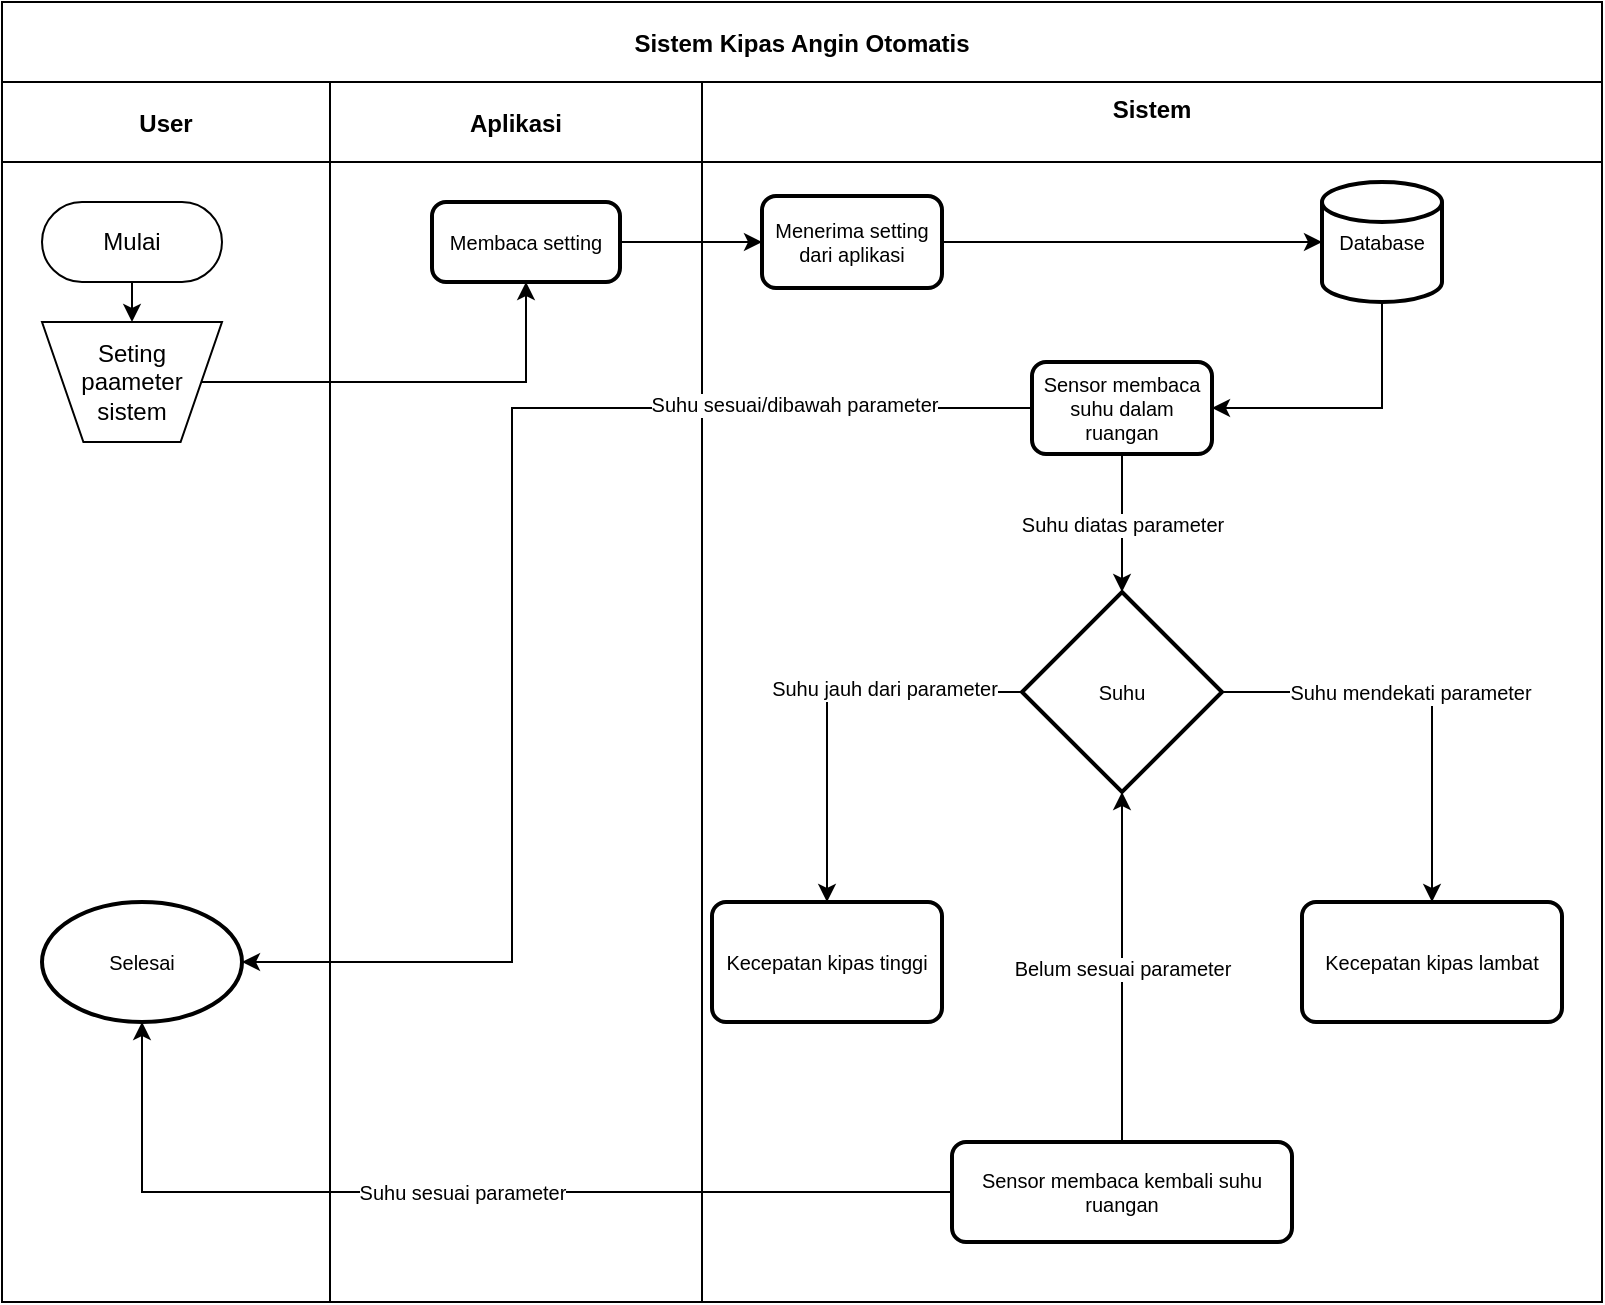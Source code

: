 <mxfile version="17.4.0" type="github">
  <diagram id="kgpKYQtTHZ0yAKxKKP6v" name="Page-1">
    <mxGraphModel dx="1185" dy="614" grid="1" gridSize="10" guides="1" tooltips="1" connect="1" arrows="1" fold="1" page="1" pageScale="1" pageWidth="850" pageHeight="1100" math="0" shadow="0">
      <root>
        <mxCell id="0" />
        <mxCell id="1" parent="0" />
        <mxCell id="3nuBFxr9cyL0pnOWT2aG-1" value="Sistem Kipas Angin Otomatis" style="shape=table;childLayout=tableLayout;startSize=40;collapsible=0;recursiveResize=0;expand=0;fillColor=none;fontStyle=1" parent="1" vertex="1">
          <mxGeometry x="40" y="10" width="800" height="650" as="geometry" />
        </mxCell>
        <mxCell id="3nuBFxr9cyL0pnOWT2aG-3" value="" style="shape=tableRow;horizontal=0;swimlaneHead=0;swimlaneBody=0;top=0;left=0;bottom=0;right=0;fillColor=none;points=[[0,0.5],[1,0.5]];portConstraint=eastwest;startSize=0;collapsible=0;recursiveResize=0;expand=0;fontStyle=1;" parent="3nuBFxr9cyL0pnOWT2aG-1" vertex="1">
          <mxGeometry y="40" width="800" height="610" as="geometry" />
        </mxCell>
        <mxCell id="3nuBFxr9cyL0pnOWT2aG-4" value="User" style="swimlane;swimlaneHead=0;swimlaneBody=0;connectable=0;fillColor=none;startSize=40;collapsible=0;recursiveResize=0;expand=0;fontStyle=1;" parent="3nuBFxr9cyL0pnOWT2aG-3" vertex="1">
          <mxGeometry width="164" height="610" as="geometry">
            <mxRectangle width="164" height="610" as="alternateBounds" />
          </mxGeometry>
        </mxCell>
        <mxCell id="3nuBFxr9cyL0pnOWT2aG-5" style="edgeStyle=orthogonalEdgeStyle;rounded=0;orthogonalLoop=1;jettySize=auto;html=1;" parent="3nuBFxr9cyL0pnOWT2aG-4" source="3nuBFxr9cyL0pnOWT2aG-6" edge="1">
          <mxGeometry relative="1" as="geometry">
            <mxPoint x="65" y="120" as="targetPoint" />
          </mxGeometry>
        </mxCell>
        <mxCell id="3nuBFxr9cyL0pnOWT2aG-6" value="Mulai" style="rounded=1;whiteSpace=wrap;html=1;arcSize=50;" parent="3nuBFxr9cyL0pnOWT2aG-4" vertex="1">
          <mxGeometry x="20" y="60" width="90" height="40" as="geometry" />
        </mxCell>
        <mxCell id="bj0LjVLw_X0Br20WzgA9-2" value="Seting paameter sistem" style="verticalLabelPosition=middle;verticalAlign=middle;html=1;shape=trapezoid;perimeter=trapezoidPerimeter;whiteSpace=wrap;size=0.23;arcSize=10;flipV=1;labelPosition=center;align=center;" vertex="1" parent="3nuBFxr9cyL0pnOWT2aG-4">
          <mxGeometry x="20" y="120" width="90" height="60" as="geometry" />
        </mxCell>
        <mxCell id="bj0LjVLw_X0Br20WzgA9-37" value="Selesai" style="strokeWidth=2;html=1;shape=mxgraph.flowchart.start_1;whiteSpace=wrap;fontSize=10;" vertex="1" parent="3nuBFxr9cyL0pnOWT2aG-4">
          <mxGeometry x="20" y="410" width="100" height="60" as="geometry" />
        </mxCell>
        <mxCell id="3nuBFxr9cyL0pnOWT2aG-8" value="Aplikasi" style="swimlane;swimlaneHead=0;swimlaneBody=0;connectable=0;fillColor=none;startSize=40;collapsible=0;recursiveResize=0;expand=0;fontStyle=1;" parent="3nuBFxr9cyL0pnOWT2aG-3" vertex="1">
          <mxGeometry x="164" width="186" height="610" as="geometry">
            <mxRectangle width="186" height="610" as="alternateBounds" />
          </mxGeometry>
        </mxCell>
        <mxCell id="bj0LjVLw_X0Br20WzgA9-3" value="Membaca setting" style="rounded=1;whiteSpace=wrap;html=1;absoluteArcSize=1;arcSize=14;strokeWidth=2;fontSize=10;" vertex="1" parent="3nuBFxr9cyL0pnOWT2aG-8">
          <mxGeometry x="51" y="60" width="94" height="40" as="geometry" />
        </mxCell>
        <mxCell id="3nuBFxr9cyL0pnOWT2aG-11" value="&#xa;Sistem&#xa;&#xa;" style="swimlane;swimlaneHead=0;swimlaneBody=0;connectable=0;fillColor=none;startSize=40;collapsible=0;recursiveResize=0;expand=0;fontStyle=1;" parent="3nuBFxr9cyL0pnOWT2aG-3" vertex="1">
          <mxGeometry x="350" width="450" height="610" as="geometry">
            <mxRectangle width="450" height="610" as="alternateBounds" />
          </mxGeometry>
        </mxCell>
        <mxCell id="bj0LjVLw_X0Br20WzgA9-8" value="Menerima setting dari aplikasi" style="rounded=1;whiteSpace=wrap;html=1;absoluteArcSize=1;arcSize=14;strokeWidth=2;fontSize=10;" vertex="1" parent="3nuBFxr9cyL0pnOWT2aG-11">
          <mxGeometry x="30" y="57" width="90" height="46" as="geometry" />
        </mxCell>
        <mxCell id="bj0LjVLw_X0Br20WzgA9-14" value="Sensor membaca suhu dalam ruangan" style="rounded=1;whiteSpace=wrap;html=1;absoluteArcSize=1;arcSize=14;strokeWidth=2;fontSize=10;" vertex="1" parent="3nuBFxr9cyL0pnOWT2aG-11">
          <mxGeometry x="165" y="140" width="90" height="46" as="geometry" />
        </mxCell>
        <mxCell id="bj0LjVLw_X0Br20WzgA9-16" value="Database" style="strokeWidth=2;html=1;shape=mxgraph.flowchart.database;whiteSpace=wrap;fontSize=10;" vertex="1" parent="3nuBFxr9cyL0pnOWT2aG-11">
          <mxGeometry x="310" y="50" width="60" height="60" as="geometry" />
        </mxCell>
        <mxCell id="bj0LjVLw_X0Br20WzgA9-17" value="" style="endArrow=classic;html=1;rounded=0;fontSize=10;exitX=1;exitY=0.5;exitDx=0;exitDy=0;entryX=0;entryY=0.5;entryDx=0;entryDy=0;entryPerimeter=0;" edge="1" parent="3nuBFxr9cyL0pnOWT2aG-11" source="bj0LjVLw_X0Br20WzgA9-8" target="bj0LjVLw_X0Br20WzgA9-16">
          <mxGeometry width="50" height="50" relative="1" as="geometry">
            <mxPoint x="125" y="110" as="sourcePoint" />
            <mxPoint x="175" y="60" as="targetPoint" />
          </mxGeometry>
        </mxCell>
        <mxCell id="bj0LjVLw_X0Br20WzgA9-20" value="Kecepatan kipas tinggi" style="rounded=1;whiteSpace=wrap;html=1;absoluteArcSize=1;arcSize=14;strokeWidth=2;fontSize=10;" vertex="1" parent="3nuBFxr9cyL0pnOWT2aG-11">
          <mxGeometry x="5" y="410" width="115" height="60" as="geometry" />
        </mxCell>
        <mxCell id="bj0LjVLw_X0Br20WzgA9-22" value="Suhu" style="strokeWidth=2;html=1;shape=mxgraph.flowchart.decision;whiteSpace=wrap;fontSize=10;" vertex="1" parent="3nuBFxr9cyL0pnOWT2aG-11">
          <mxGeometry x="160" y="255" width="100" height="100" as="geometry" />
        </mxCell>
        <mxCell id="bj0LjVLw_X0Br20WzgA9-23" value="Kecepatan kipas lambat" style="rounded=1;whiteSpace=wrap;html=1;absoluteArcSize=1;arcSize=14;strokeWidth=2;fontSize=10;" vertex="1" parent="3nuBFxr9cyL0pnOWT2aG-11">
          <mxGeometry x="300" y="410" width="130" height="60" as="geometry" />
        </mxCell>
        <mxCell id="bj0LjVLw_X0Br20WzgA9-25" value="" style="edgeStyle=segmentEdgeStyle;endArrow=classic;html=1;rounded=0;fontSize=10;entryX=1;entryY=0.5;entryDx=0;entryDy=0;exitX=0.5;exitY=1;exitDx=0;exitDy=0;exitPerimeter=0;" edge="1" parent="3nuBFxr9cyL0pnOWT2aG-11" source="bj0LjVLw_X0Br20WzgA9-16" target="bj0LjVLw_X0Br20WzgA9-14">
          <mxGeometry width="50" height="50" relative="1" as="geometry">
            <mxPoint x="195" y="180" as="sourcePoint" />
            <mxPoint x="245" y="130" as="targetPoint" />
            <Array as="points">
              <mxPoint x="340" y="163" />
            </Array>
          </mxGeometry>
        </mxCell>
        <mxCell id="bj0LjVLw_X0Br20WzgA9-34" value="Suhu diatas parameter" style="edgeStyle=segmentEdgeStyle;endArrow=classic;html=1;rounded=0;fontSize=10;" edge="1" parent="3nuBFxr9cyL0pnOWT2aG-11" source="bj0LjVLw_X0Br20WzgA9-14" target="bj0LjVLw_X0Br20WzgA9-22">
          <mxGeometry width="50" height="50" relative="1" as="geometry">
            <mxPoint x="-340" y="156" as="sourcePoint" />
            <mxPoint x="470" y="316.711" as="targetPoint" />
          </mxGeometry>
        </mxCell>
        <mxCell id="bj0LjVLw_X0Br20WzgA9-35" value="" style="edgeStyle=segmentEdgeStyle;endArrow=classic;html=1;rounded=0;fontSize=10;" edge="1" parent="3nuBFxr9cyL0pnOWT2aG-11" source="bj0LjVLw_X0Br20WzgA9-22" target="bj0LjVLw_X0Br20WzgA9-23">
          <mxGeometry width="50" height="50" relative="1" as="geometry">
            <mxPoint x="-290" y="250" as="sourcePoint" />
            <mxPoint x="590.711" y="360" as="targetPoint" />
          </mxGeometry>
        </mxCell>
        <mxCell id="bj0LjVLw_X0Br20WzgA9-42" value="&lt;font style=&quot;font-size: 10px&quot;&gt;Suhu mendekati parameter&lt;br&gt;&lt;/font&gt;" style="edgeLabel;html=1;align=center;verticalAlign=middle;resizable=0;points=[];fontSize=10;" vertex="1" connectable="0" parent="bj0LjVLw_X0Br20WzgA9-35">
          <mxGeometry x="-0.316" y="-2" relative="1" as="geometry">
            <mxPoint x="22" y="-2" as="offset" />
          </mxGeometry>
        </mxCell>
        <mxCell id="bj0LjVLw_X0Br20WzgA9-44" value="" style="edgeStyle=segmentEdgeStyle;endArrow=classic;html=1;rounded=0;fontSize=10;entryX=0.5;entryY=0;entryDx=0;entryDy=0;" edge="1" parent="3nuBFxr9cyL0pnOWT2aG-11" source="bj0LjVLw_X0Br20WzgA9-22" target="bj0LjVLw_X0Br20WzgA9-20">
          <mxGeometry width="50" height="50" relative="1" as="geometry">
            <mxPoint x="-300.711" y="305" as="sourcePoint" />
            <mxPoint x="479.289" y="355" as="targetPoint" />
          </mxGeometry>
        </mxCell>
        <mxCell id="bj0LjVLw_X0Br20WzgA9-45" value="Suhu jauh dari parameter" style="edgeLabel;html=1;align=center;verticalAlign=middle;resizable=0;points=[];fontSize=10;" vertex="1" connectable="0" parent="bj0LjVLw_X0Br20WzgA9-44">
          <mxGeometry x="-0.316" y="-2" relative="1" as="geometry">
            <mxPoint as="offset" />
          </mxGeometry>
        </mxCell>
        <mxCell id="bj0LjVLw_X0Br20WzgA9-46" value="Sensor membaca kembali suhu ruangan" style="rounded=1;whiteSpace=wrap;html=1;absoluteArcSize=1;arcSize=14;strokeWidth=2;fontSize=10;" vertex="1" parent="3nuBFxr9cyL0pnOWT2aG-11">
          <mxGeometry x="125" y="530" width="170" height="50" as="geometry" />
        </mxCell>
        <mxCell id="bj0LjVLw_X0Br20WzgA9-48" value="Belum sesuai parameter" style="edgeStyle=segmentEdgeStyle;endArrow=classic;html=1;rounded=0;fontSize=10;entryX=0.5;entryY=1;entryDx=0;entryDy=0;entryPerimeter=0;" edge="1" parent="3nuBFxr9cyL0pnOWT2aG-11" source="bj0LjVLw_X0Br20WzgA9-46" target="bj0LjVLw_X0Br20WzgA9-22">
          <mxGeometry width="50" height="50" relative="1" as="geometry">
            <mxPoint x="-180" y="459.289" as="sourcePoint" />
            <mxPoint x="600" y="509.289" as="targetPoint" />
          </mxGeometry>
        </mxCell>
        <mxCell id="bj0LjVLw_X0Br20WzgA9-5" value="" style="edgeStyle=segmentEdgeStyle;endArrow=classic;html=1;rounded=0;fontSize=10;exitX=1;exitY=0.5;exitDx=0;exitDy=0;entryX=0.5;entryY=1;entryDx=0;entryDy=0;" edge="1" parent="3nuBFxr9cyL0pnOWT2aG-3" source="bj0LjVLw_X0Br20WzgA9-2" target="bj0LjVLw_X0Br20WzgA9-3">
          <mxGeometry width="50" height="50" relative="1" as="geometry">
            <mxPoint x="110" y="170" as="sourcePoint" />
            <mxPoint x="160" y="120" as="targetPoint" />
          </mxGeometry>
        </mxCell>
        <mxCell id="bj0LjVLw_X0Br20WzgA9-13" value="" style="endArrow=classic;html=1;rounded=0;fontSize=10;exitX=1;exitY=0.5;exitDx=0;exitDy=0;" edge="1" parent="3nuBFxr9cyL0pnOWT2aG-3" source="bj0LjVLw_X0Br20WzgA9-3" target="bj0LjVLw_X0Br20WzgA9-8">
          <mxGeometry width="50" height="50" relative="1" as="geometry">
            <mxPoint x="280" y="100" as="sourcePoint" />
            <mxPoint x="330" y="50" as="targetPoint" />
          </mxGeometry>
        </mxCell>
        <mxCell id="bj0LjVLw_X0Br20WzgA9-38" value="" style="edgeStyle=segmentEdgeStyle;endArrow=classic;html=1;rounded=0;fontSize=10;entryX=1;entryY=0.5;entryDx=0;entryDy=0;entryPerimeter=0;" edge="1" parent="3nuBFxr9cyL0pnOWT2aG-3" source="bj0LjVLw_X0Br20WzgA9-14" target="bj0LjVLw_X0Br20WzgA9-37">
          <mxGeometry width="50" height="50" relative="1" as="geometry">
            <mxPoint x="185.289" y="123" as="sourcePoint" />
            <mxPoint x="563.289" y="233" as="targetPoint" />
            <Array as="points">
              <mxPoint x="255" y="163" />
              <mxPoint x="255" y="440" />
            </Array>
          </mxGeometry>
        </mxCell>
        <mxCell id="bj0LjVLw_X0Br20WzgA9-39" value="Suhu sesuai/dibawah parameter" style="edgeLabel;html=1;align=center;verticalAlign=middle;resizable=0;points=[];fontSize=10;" vertex="1" connectable="0" parent="bj0LjVLw_X0Br20WzgA9-38">
          <mxGeometry x="-0.644" y="-2" relative="1" as="geometry">
            <mxPoint as="offset" />
          </mxGeometry>
        </mxCell>
        <mxCell id="bj0LjVLw_X0Br20WzgA9-49" value="Suhu sesuai parameter" style="edgeStyle=segmentEdgeStyle;endArrow=classic;html=1;rounded=0;fontSize=10;entryX=0.5;entryY=1;entryDx=0;entryDy=0;entryPerimeter=0;" edge="1" parent="3nuBFxr9cyL0pnOWT2aG-3" source="bj0LjVLw_X0Br20WzgA9-46" target="bj0LjVLw_X0Br20WzgA9-37">
          <mxGeometry width="50" height="50" relative="1" as="geometry">
            <mxPoint x="14.289" y="555" as="sourcePoint" />
            <mxPoint x="794.289" y="605" as="targetPoint" />
          </mxGeometry>
        </mxCell>
      </root>
    </mxGraphModel>
  </diagram>
</mxfile>
